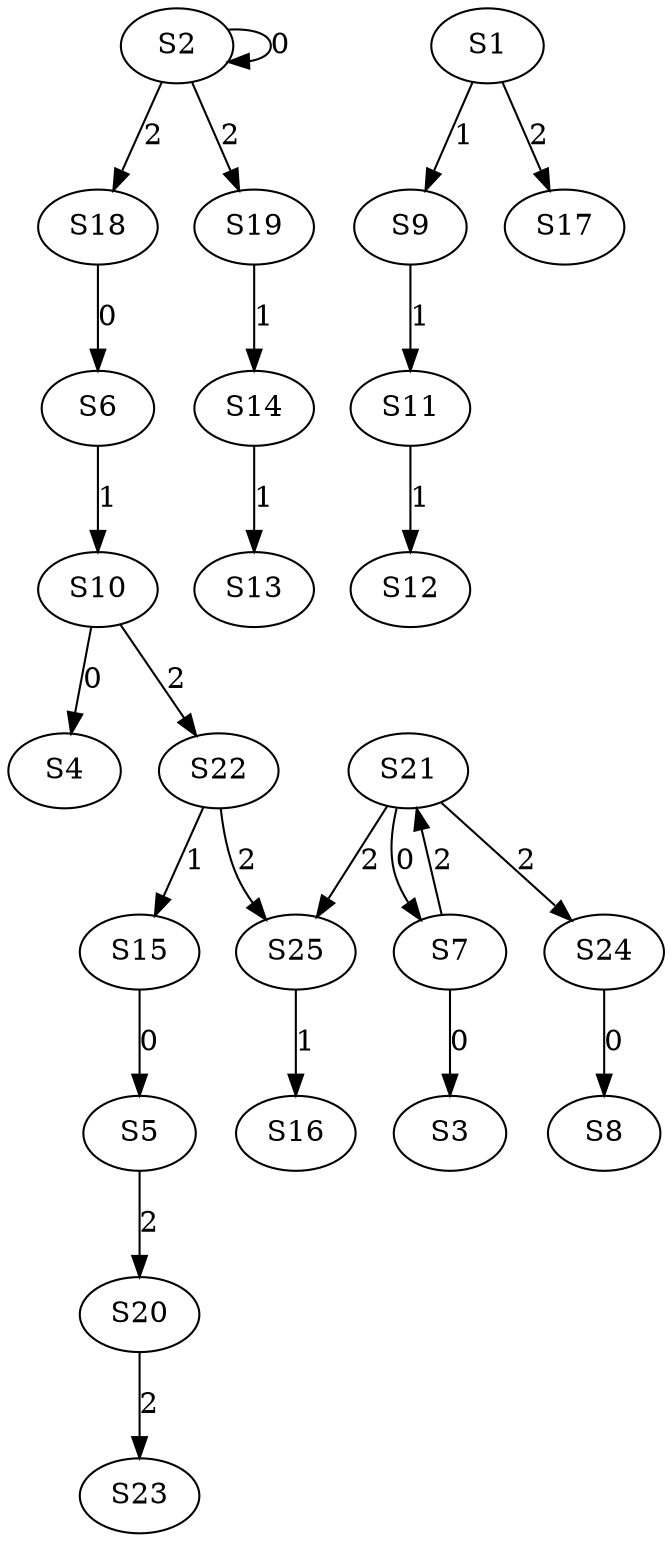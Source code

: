 strict digraph {
	S2 -> S2 [ label = 0 ];
	S7 -> S3 [ label = 0 ];
	S10 -> S4 [ label = 0 ];
	S15 -> S5 [ label = 0 ];
	S18 -> S6 [ label = 0 ];
	S21 -> S7 [ label = 0 ];
	S24 -> S8 [ label = 0 ];
	S1 -> S9 [ label = 1 ];
	S6 -> S10 [ label = 1 ];
	S9 -> S11 [ label = 1 ];
	S11 -> S12 [ label = 1 ];
	S14 -> S13 [ label = 1 ];
	S19 -> S14 [ label = 1 ];
	S22 -> S15 [ label = 1 ];
	S25 -> S16 [ label = 1 ];
	S1 -> S17 [ label = 2 ];
	S2 -> S18 [ label = 2 ];
	S2 -> S19 [ label = 2 ];
	S5 -> S20 [ label = 2 ];
	S7 -> S21 [ label = 2 ];
	S10 -> S22 [ label = 2 ];
	S20 -> S23 [ label = 2 ];
	S21 -> S24 [ label = 2 ];
	S22 -> S25 [ label = 2 ];
	S21 -> S25 [ label = 2 ];
}